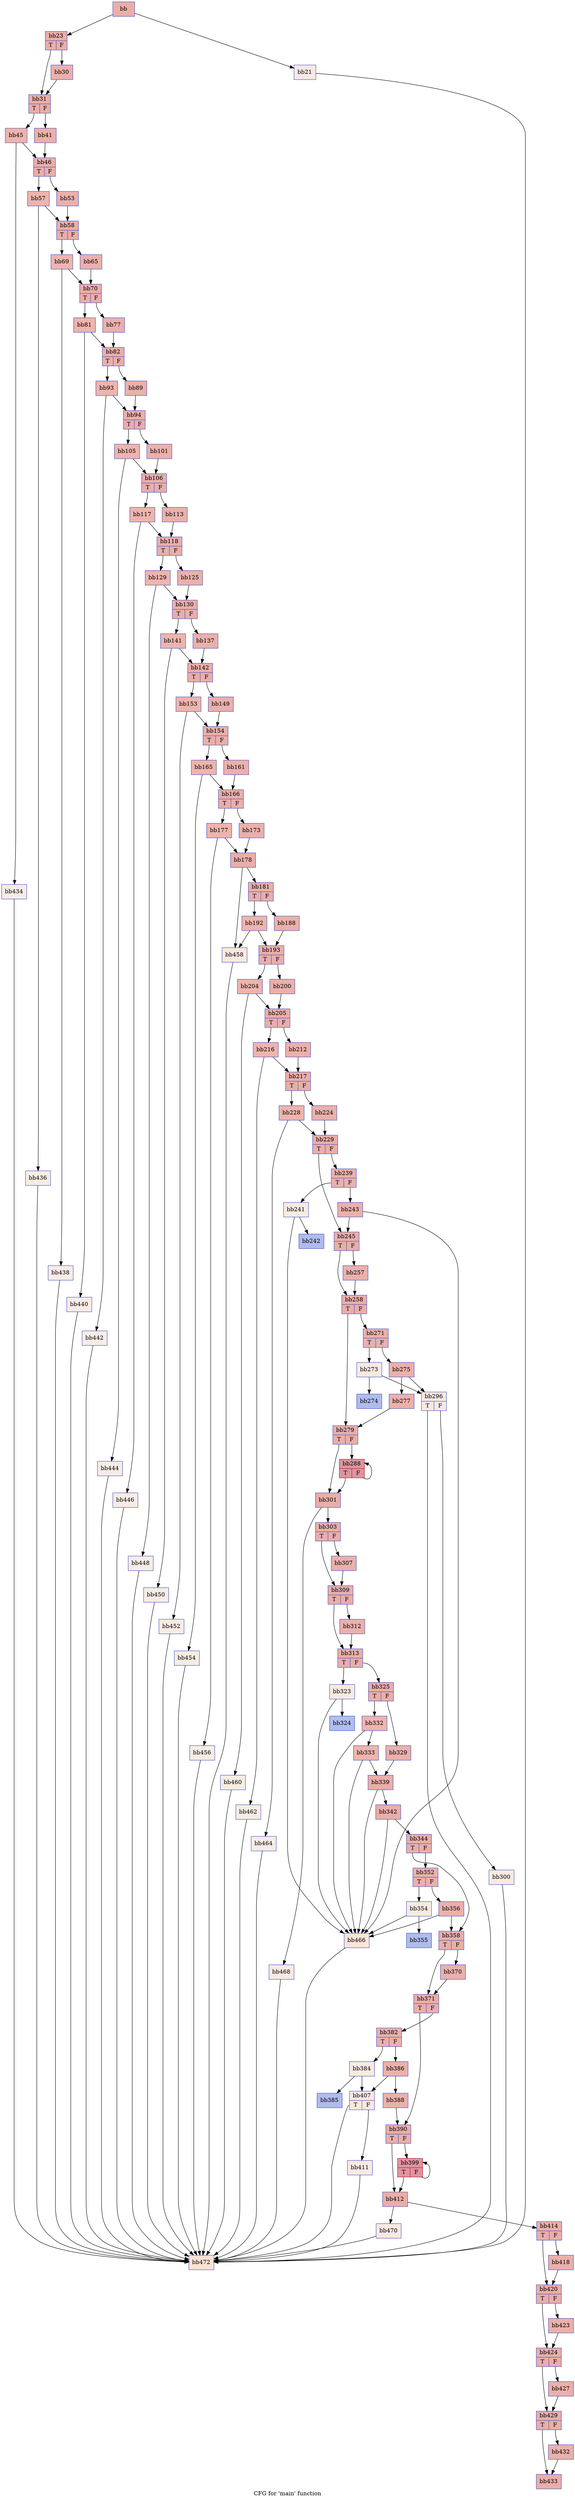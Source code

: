 digraph "CFG for 'main' function" {
	label="CFG for 'main' function";

	Node0x5d78be0 [shape=record,color="#3d50c3ff", style=filled, fillcolor="#d0473d70",label="{bb}"];
	Node0x5d78be0 -> Node0x5d7af60;
	Node0x5d78be0 -> Node0x5d7b030;
	Node0x5d7b030 [shape=record,color="#3d50c3ff", style=filled, fillcolor="#efcebd70",label="{bb21}"];
	Node0x5d7b030 -> Node0x5d7b690;
	Node0x5d7af60 [shape=record,color="#3d50c3ff", style=filled, fillcolor="#d0473d70",label="{bb23|{<s0>T|<s1>F}}"];
	Node0x5d7af60:s0 -> Node0x5d7cc30;
	Node0x5d7af60:s1 -> Node0x5d7cd00;
	Node0x5d7cd00 [shape=record,color="#3d50c3ff", style=filled, fillcolor="#d24b4070",label="{bb30}"];
	Node0x5d7cd00 -> Node0x5d7cc30;
	Node0x5d7cc30 [shape=record,color="#3d50c3ff", style=filled, fillcolor="#d0473d70",label="{bb31|{<s0>T|<s1>F}}"];
	Node0x5d7cc30:s0 -> Node0x5d7e120;
	Node0x5d7cc30:s1 -> Node0x5d7e190;
	Node0x5d7e190 [shape=record,color="#3d50c3ff", style=filled, fillcolor="#d24b4070",label="{bb41}"];
	Node0x5d7e190 -> Node0x5d7ee70;
	Node0x5d7e120 [shape=record,color="#3d50c3ff", style=filled, fillcolor="#d8564670",label="{bb45}"];
	Node0x5d7e120 -> Node0x5d7ee70;
	Node0x5d7e120 -> Node0x5d7f690;
	Node0x5d7ee70 [shape=record,color="#3d50c3ff", style=filled, fillcolor="#d0473d70",label="{bb46|{<s0>T|<s1>F}}"];
	Node0x5d7ee70:s0 -> Node0x5d81b60;
	Node0x5d7ee70:s1 -> Node0x5d81c30;
	Node0x5d81c30 [shape=record,color="#3d50c3ff", style=filled, fillcolor="#d24b4070",label="{bb53}"];
	Node0x5d81c30 -> Node0x5d79fd0;
	Node0x5d81b60 [shape=record,color="#3d50c3ff", style=filled, fillcolor="#d8564670",label="{bb57}"];
	Node0x5d81b60 -> Node0x5d79fd0;
	Node0x5d81b60 -> Node0x5d7a120;
	Node0x5d79fd0 [shape=record,color="#3d50c3ff", style=filled, fillcolor="#d0473d70",label="{bb58|{<s0>T|<s1>F}}"];
	Node0x5d79fd0:s0 -> Node0x5d83b90;
	Node0x5d79fd0:s1 -> Node0x5d83c00;
	Node0x5d83c00 [shape=record,color="#3d50c3ff", style=filled, fillcolor="#d24b4070",label="{bb65}"];
	Node0x5d83c00 -> Node0x5d841b0;
	Node0x5d83b90 [shape=record,color="#3d50c3ff", style=filled, fillcolor="#d8564670",label="{bb69}"];
	Node0x5d83b90 -> Node0x5d841b0;
	Node0x5d83b90 -> Node0x5d84300;
	Node0x5d841b0 [shape=record,color="#3d50c3ff", style=filled, fillcolor="#d0473d70",label="{bb70|{<s0>T|<s1>F}}"];
	Node0x5d841b0:s0 -> Node0x5d84cf0;
	Node0x5d841b0:s1 -> Node0x5d84d60;
	Node0x5d84d60 [shape=record,color="#3d50c3ff", style=filled, fillcolor="#d24b4070",label="{bb77}"];
	Node0x5d84d60 -> Node0x5d85370;
	Node0x5d84cf0 [shape=record,color="#3d50c3ff", style=filled, fillcolor="#d8564670",label="{bb81}"];
	Node0x5d84cf0 -> Node0x5d85370;
	Node0x5d84cf0 -> Node0x5d854c0;
	Node0x5d85370 [shape=record,color="#3d50c3ff", style=filled, fillcolor="#d0473d70",label="{bb82|{<s0>T|<s1>F}}"];
	Node0x5d85370:s0 -> Node0x5d85eb0;
	Node0x5d85370:s1 -> Node0x5d85f20;
	Node0x5d85f20 [shape=record,color="#3d50c3ff", style=filled, fillcolor="#d24b4070",label="{bb89}"];
	Node0x5d85f20 -> Node0x5d7f480;
	Node0x5d85eb0 [shape=record,color="#3d50c3ff", style=filled, fillcolor="#d8564670",label="{bb93}"];
	Node0x5d85eb0 -> Node0x5d7f480;
	Node0x5d85eb0 -> Node0x5d86c90;
	Node0x5d7f480 [shape=record,color="#3d50c3ff", style=filled, fillcolor="#d0473d70",label="{bb94|{<s0>T|<s1>F}}"];
	Node0x5d7f480:s0 -> Node0x5d76fc0;
	Node0x5d7f480:s1 -> Node0x5d77030;
	Node0x5d77030 [shape=record,color="#3d50c3ff", style=filled, fillcolor="#d24b4070",label="{bb101}"];
	Node0x5d77030 -> Node0x5d77610;
	Node0x5d76fc0 [shape=record,color="#3d50c3ff", style=filled, fillcolor="#d8564670",label="{bb105}"];
	Node0x5d76fc0 -> Node0x5d77610;
	Node0x5d76fc0 -> Node0x5d77760;
	Node0x5d77610 [shape=record,color="#3d50c3ff", style=filled, fillcolor="#d0473d70",label="{bb106|{<s0>T|<s1>F}}"];
	Node0x5d77610:s0 -> Node0x5d89220;
	Node0x5d77610:s1 -> Node0x5d89290;
	Node0x5d89290 [shape=record,color="#3d50c3ff", style=filled, fillcolor="#d24b4070",label="{bb113}"];
	Node0x5d89290 -> Node0x5d898a0;
	Node0x5d89220 [shape=record,color="#3d50c3ff", style=filled, fillcolor="#d8564670",label="{bb117}"];
	Node0x5d89220 -> Node0x5d898a0;
	Node0x5d89220 -> Node0x5d899f0;
	Node0x5d898a0 [shape=record,color="#3d50c3ff", style=filled, fillcolor="#d0473d70",label="{bb118|{<s0>T|<s1>F}}"];
	Node0x5d898a0:s0 -> Node0x5d8a3e0;
	Node0x5d898a0:s1 -> Node0x5d8a450;
	Node0x5d8a450 [shape=record,color="#3d50c3ff", style=filled, fillcolor="#d24b4070",label="{bb125}"];
	Node0x5d8a450 -> Node0x5d8aa00;
	Node0x5d8a3e0 [shape=record,color="#3d50c3ff", style=filled, fillcolor="#d8564670",label="{bb129}"];
	Node0x5d8a3e0 -> Node0x5d8aa00;
	Node0x5d8a3e0 -> Node0x5d8ab50;
	Node0x5d8aa00 [shape=record,color="#3d50c3ff", style=filled, fillcolor="#d0473d70",label="{bb130|{<s0>T|<s1>F}}"];
	Node0x5d8aa00:s0 -> Node0x5d8b540;
	Node0x5d8aa00:s1 -> Node0x5d8b5b0;
	Node0x5d8b5b0 [shape=record,color="#3d50c3ff", style=filled, fillcolor="#d24b4070",label="{bb137}"];
	Node0x5d8b5b0 -> Node0x5d8bbc0;
	Node0x5d8b540 [shape=record,color="#3d50c3ff", style=filled, fillcolor="#d8564670",label="{bb141}"];
	Node0x5d8b540 -> Node0x5d8bbc0;
	Node0x5d8b540 -> Node0x5d8bd10;
	Node0x5d8bbc0 [shape=record,color="#3d50c3ff", style=filled, fillcolor="#d0473d70",label="{bb142|{<s0>T|<s1>F}}"];
	Node0x5d8bbc0:s0 -> Node0x5d82620;
	Node0x5d8bbc0:s1 -> Node0x5d82690;
	Node0x5d82690 [shape=record,color="#3d50c3ff", style=filled, fillcolor="#d24b4070",label="{bb149}"];
	Node0x5d82690 -> Node0x5d8dd90;
	Node0x5d82620 [shape=record,color="#3d50c3ff", style=filled, fillcolor="#d8564670",label="{bb153}"];
	Node0x5d82620 -> Node0x5d8dd90;
	Node0x5d82620 -> Node0x5d8dec0;
	Node0x5d8dd90 [shape=record,color="#3d50c3ff", style=filled, fillcolor="#d0473d70",label="{bb154|{<s0>T|<s1>F}}"];
	Node0x5d8dd90:s0 -> Node0x5d8e890;
	Node0x5d8dd90:s1 -> Node0x5d8e900;
	Node0x5d8e900 [shape=record,color="#3d50c3ff", style=filled, fillcolor="#d24b4070",label="{bb161}"];
	Node0x5d8e900 -> Node0x5d8ef10;
	Node0x5d8e890 [shape=record,color="#3d50c3ff", style=filled, fillcolor="#d8564670",label="{bb165}"];
	Node0x5d8e890 -> Node0x5d8ef10;
	Node0x5d8e890 -> Node0x5d8f060;
	Node0x5d8ef10 [shape=record,color="#3d50c3ff", style=filled, fillcolor="#d0473d70",label="{bb166|{<s0>T|<s1>F}}"];
	Node0x5d8ef10:s0 -> Node0x5d7e800;
	Node0x5d8ef10:s1 -> Node0x5d7e870;
	Node0x5d7e870 [shape=record,color="#3d50c3ff", style=filled, fillcolor="#d24b4070",label="{bb173}"];
	Node0x5d7e870 -> Node0x5d87730;
	Node0x5d7e800 [shape=record,color="#3d50c3ff", style=filled, fillcolor="#d8564670",label="{bb177}"];
	Node0x5d7e800 -> Node0x5d87730;
	Node0x5d7e800 -> Node0x5d87880;
	Node0x5d87730 [shape=record,color="#3d50c3ff", style=filled, fillcolor="#d0473d70",label="{bb178}"];
	Node0x5d87730 -> Node0x5d86850;
	Node0x5d87730 -> Node0x5d868a0;
	Node0x5d86850 [shape=record,color="#3d50c3ff", style=filled, fillcolor="#d0473d70",label="{bb181|{<s0>T|<s1>F}}"];
	Node0x5d86850:s0 -> Node0x5d87ea0;
	Node0x5d86850:s1 -> Node0x5d87f10;
	Node0x5d87f10 [shape=record,color="#3d50c3ff", style=filled, fillcolor="#d24b4070",label="{bb188}"];
	Node0x5d87f10 -> Node0x5d88450;
	Node0x5d87ea0 [shape=record,color="#3d50c3ff", style=filled, fillcolor="#d8564670",label="{bb192}"];
	Node0x5d87ea0 -> Node0x5d88450;
	Node0x5d87ea0 -> Node0x5d868a0;
	Node0x5d88450 [shape=record,color="#3d50c3ff", style=filled, fillcolor="#d0473d70",label="{bb193|{<s0>T|<s1>F}}"];
	Node0x5d88450:s0 -> Node0x5d94520;
	Node0x5d88450:s1 -> Node0x5d94590;
	Node0x5d94590 [shape=record,color="#3d50c3ff", style=filled, fillcolor="#d24b4070",label="{bb200}"];
	Node0x5d94590 -> Node0x5d94b10;
	Node0x5d94520 [shape=record,color="#3d50c3ff", style=filled, fillcolor="#d8564670",label="{bb204}"];
	Node0x5d94520 -> Node0x5d94b10;
	Node0x5d94520 -> Node0x5d94c60;
	Node0x5d94b10 [shape=record,color="#3d50c3ff", style=filled, fillcolor="#d0473d70",label="{bb205|{<s0>T|<s1>F}}"];
	Node0x5d94b10:s0 -> Node0x5d95650;
	Node0x5d94b10:s1 -> Node0x5d956c0;
	Node0x5d956c0 [shape=record,color="#3d50c3ff", style=filled, fillcolor="#d24b4070",label="{bb212}"];
	Node0x5d956c0 -> Node0x5d95ca0;
	Node0x5d95650 [shape=record,color="#3d50c3ff", style=filled, fillcolor="#d8564670",label="{bb216}"];
	Node0x5d95650 -> Node0x5d95ca0;
	Node0x5d95650 -> Node0x5d95df0;
	Node0x5d95ca0 [shape=record,color="#3d50c3ff", style=filled, fillcolor="#d0473d70",label="{bb217|{<s0>T|<s1>F}}"];
	Node0x5d95ca0:s0 -> Node0x5d967e0;
	Node0x5d95ca0:s1 -> Node0x5d96850;
	Node0x5d96850 [shape=record,color="#3d50c3ff", style=filled, fillcolor="#d24b4070",label="{bb224}"];
	Node0x5d96850 -> Node0x5d922a0;
	Node0x5d967e0 [shape=record,color="#3d50c3ff", style=filled, fillcolor="#d8564670",label="{bb228}"];
	Node0x5d967e0 -> Node0x5d922a0;
	Node0x5d967e0 -> Node0x5d923f0;
	Node0x5d922a0 [shape=record,color="#3d50c3ff", style=filled, fillcolor="#d0473d70",label="{bb229|{<s0>T|<s1>F}}"];
	Node0x5d922a0:s0 -> Node0x5d986b0;
	Node0x5d922a0:s1 -> Node0x5d98760;
	Node0x5d98760 [shape=record,color="#3d50c3ff", style=filled, fillcolor="#d24b4070",label="{bb239|{<s0>T|<s1>F}}"];
	Node0x5d98760:s0 -> Node0x5d98990;
	Node0x5d98760:s1 -> Node0x5d98a00;
	Node0x5d98990 [shape=record,color="#3d50c3ff", style=filled, fillcolor="#eed0c070",label="{bb241}"];
	Node0x5d98990 -> Node0x5d98ba0;
	Node0x5d98990 -> Node0x5d98c10;
	Node0x5d98ba0 [shape=record,color="#3d50c3ff", style=filled, fillcolor="#4c66d670",label="{bb242}"];
	Node0x5d98a00 [shape=record,color="#3d50c3ff", style=filled, fillcolor="#d24b4070",label="{bb243}"];
	Node0x5d98a00 -> Node0x5d986b0;
	Node0x5d98a00 -> Node0x5d98c10;
	Node0x5d986b0 [shape=record,color="#3d50c3ff", style=filled, fillcolor="#d0473d70",label="{bb245|{<s0>T|<s1>F}}"];
	Node0x5d986b0:s0 -> Node0x5d9a790;
	Node0x5d986b0:s1 -> Node0x5d9a800;
	Node0x5d9a800 [shape=record,color="#3d50c3ff", style=filled, fillcolor="#d24b4070",label="{bb257}"];
	Node0x5d9a800 -> Node0x5d9a790;
	Node0x5d9a790 [shape=record,color="#3d50c3ff", style=filled, fillcolor="#d0473d70",label="{bb258|{<s0>T|<s1>F}}"];
	Node0x5d9a790:s0 -> Node0x5d9c920;
	Node0x5d9a790:s1 -> Node0x5d9c970;
	Node0x5d9c970 [shape=record,color="#3d50c3ff", style=filled, fillcolor="#d24b4070",label="{bb271|{<s0>T|<s1>F}}"];
	Node0x5d9c970:s0 -> Node0x5d9cba0;
	Node0x5d9c970:s1 -> Node0x5d9cc10;
	Node0x5d9cba0 [shape=record,color="#3d50c3ff", style=filled, fillcolor="#eed0c070",label="{bb273}"];
	Node0x5d9cba0 -> Node0x5d9cdb0;
	Node0x5d9cba0 -> Node0x5d9ce20;
	Node0x5d9cdb0 [shape=record,color="#3d50c3ff", style=filled, fillcolor="#4c66d670",label="{bb274}"];
	Node0x5d9cc10 [shape=record,color="#3d50c3ff", style=filled, fillcolor="#d24b4070",label="{bb275}"];
	Node0x5d9cc10 -> Node0x5d9d0a0;
	Node0x5d9cc10 -> Node0x5d9ce20;
	Node0x5d9d0a0 [shape=record,color="#3d50c3ff", style=filled, fillcolor="#d24b4070",label="{bb277}"];
	Node0x5d9d0a0 -> Node0x5d9c920;
	Node0x5d9c920 [shape=record,color="#3d50c3ff", style=filled, fillcolor="#d0473d70",label="{bb279|{<s0>T|<s1>F}}"];
	Node0x5d9c920:s0 -> Node0x5d9e980;
	Node0x5d9c920:s1 -> Node0x5d9e9f0;
	Node0x5d9e9f0 [shape=record,color="#b70d28ff", style=filled, fillcolor="#b70d2870",label="{bb288|{<s0>T|<s1>F}}"];
	Node0x5d9e9f0:s0 -> Node0x5d9e980;
	Node0x5d9e9f0:s1 -> Node0x5d9e9f0;
	Node0x5d9ce20 [shape=record,color="#3d50c3ff", style=filled, fillcolor="#f1ccb870",label="{bb296|{<s0>T|<s1>F}}"];
	Node0x5d9ce20:s0 -> Node0x5d7b690;
	Node0x5d9ce20:s1 -> Node0x5d9f670;
	Node0x5d9f670 [shape=record,color="#3d50c3ff", style=filled, fillcolor="#efcebd70",label="{bb300}"];
	Node0x5d9f670 -> Node0x5d7b690;
	Node0x5d9e980 [shape=record,color="#3d50c3ff", style=filled, fillcolor="#d0473d70",label="{bb301}"];
	Node0x5d9e980 -> Node0x5d9fa10;
	Node0x5d9e980 -> Node0x5d9fa80;
	Node0x5d9fa10 [shape=record,color="#3d50c3ff", style=filled, fillcolor="#d0473d70",label="{bb303|{<s0>T|<s1>F}}"];
	Node0x5d9fa10:s0 -> Node0x5d9fe70;
	Node0x5d9fa10:s1 -> Node0x5d9fee0;
	Node0x5d9fee0 [shape=record,color="#3d50c3ff", style=filled, fillcolor="#d24b4070",label="{bb307}"];
	Node0x5d9fee0 -> Node0x5d9fe70;
	Node0x5d9fe70 [shape=record,color="#3d50c3ff", style=filled, fillcolor="#d0473d70",label="{bb309|{<s0>T|<s1>F}}"];
	Node0x5d9fe70:s0 -> Node0x5da0400;
	Node0x5d9fe70:s1 -> Node0x5da0470;
	Node0x5da0470 [shape=record,color="#3d50c3ff", style=filled, fillcolor="#d24b4070",label="{bb312}"];
	Node0x5da0470 -> Node0x5da0400;
	Node0x5da0400 [shape=record,color="#3d50c3ff", style=filled, fillcolor="#d0473d70",label="{bb313|{<s0>T|<s1>F}}"];
	Node0x5da0400:s0 -> Node0x5da0fb0;
	Node0x5da0400:s1 -> Node0x5da1020;
	Node0x5da0fb0 [shape=record,color="#3d50c3ff", style=filled, fillcolor="#efcebd70",label="{bb323}"];
	Node0x5da0fb0 -> Node0x5da1190;
	Node0x5da0fb0 -> Node0x5d98c10;
	Node0x5da1190 [shape=record,color="#3d50c3ff", style=filled, fillcolor="#4f69d970",label="{bb324}"];
	Node0x5da1020 [shape=record,color="#3d50c3ff", style=filled, fillcolor="#d0473d70",label="{bb325|{<s0>T|<s1>F}}"];
	Node0x5da1020:s0 -> Node0x5d8c360;
	Node0x5da1020:s1 -> Node0x5d8c3d0;
	Node0x5d8c3d0 [shape=record,color="#3d50c3ff", style=filled, fillcolor="#d24b4070",label="{bb329}"];
	Node0x5d8c3d0 -> Node0x5d8c6f0;
	Node0x5d8c360 [shape=record,color="#3d50c3ff", style=filled, fillcolor="#d8564670",label="{bb332}"];
	Node0x5d8c360 -> Node0x5d8c850;
	Node0x5d8c360 -> Node0x5d98c10;
	Node0x5d8c850 [shape=record,color="#3d50c3ff", style=filled, fillcolor="#d8564670",label="{bb333}"];
	Node0x5d8c850 -> Node0x5d8c6f0;
	Node0x5d8c850 -> Node0x5d98c10;
	Node0x5d8c6f0 [shape=record,color="#3d50c3ff", style=filled, fillcolor="#d0473d70",label="{bb339}"];
	Node0x5d8c6f0 -> Node0x5d8d500;
	Node0x5d8c6f0 -> Node0x5d98c10;
	Node0x5d8d500 [shape=record,color="#3d50c3ff", style=filled, fillcolor="#d0473d70",label="{bb342}"];
	Node0x5d8d500 -> Node0x5d8d820;
	Node0x5d8d500 -> Node0x5d98c10;
	Node0x5d8d820 [shape=record,color="#3d50c3ff", style=filled, fillcolor="#d0473d70",label="{bb344|{<s0>T|<s1>F}}"];
	Node0x5d8d820:s0 -> Node0x5da54b0;
	Node0x5d8d820:s1 -> Node0x5da5500;
	Node0x5da5500 [shape=record,color="#3d50c3ff", style=filled, fillcolor="#d24b4070",label="{bb352|{<s0>T|<s1>F}}"];
	Node0x5da5500:s0 -> Node0x5da5730;
	Node0x5da5500:s1 -> Node0x5da57a0;
	Node0x5da5730 [shape=record,color="#3d50c3ff", style=filled, fillcolor="#eed0c070",label="{bb354}"];
	Node0x5da5730 -> Node0x5da5940;
	Node0x5da5730 -> Node0x5d98c10;
	Node0x5da5940 [shape=record,color="#3d50c3ff", style=filled, fillcolor="#4c66d670",label="{bb355}"];
	Node0x5da57a0 [shape=record,color="#3d50c3ff", style=filled, fillcolor="#d24b4070",label="{bb356}"];
	Node0x5da57a0 -> Node0x5da54b0;
	Node0x5da57a0 -> Node0x5d98c10;
	Node0x5da54b0 [shape=record,color="#3d50c3ff", style=filled, fillcolor="#d0473d70",label="{bb358|{<s0>T|<s1>F}}"];
	Node0x5da54b0:s0 -> Node0x5d92a90;
	Node0x5da54b0:s1 -> Node0x5d92b00;
	Node0x5d92b00 [shape=record,color="#3d50c3ff", style=filled, fillcolor="#d24b4070",label="{bb370}"];
	Node0x5d92b00 -> Node0x5d92a90;
	Node0x5d92a90 [shape=record,color="#3d50c3ff", style=filled, fillcolor="#d0473d70",label="{bb371|{<s0>T|<s1>F}}"];
	Node0x5d92a90:s0 -> Node0x5d936a0;
	Node0x5d92a90:s1 -> Node0x5d936f0;
	Node0x5d936f0 [shape=record,color="#3d50c3ff", style=filled, fillcolor="#d24b4070",label="{bb382|{<s0>T|<s1>F}}"];
	Node0x5d936f0:s0 -> Node0x5d938c0;
	Node0x5d936f0:s1 -> Node0x5d93930;
	Node0x5d938c0 [shape=record,color="#3d50c3ff", style=filled, fillcolor="#eed0c070",label="{bb384}"];
	Node0x5d938c0 -> Node0x5d93ad0;
	Node0x5d938c0 -> Node0x5d93b40;
	Node0x5d93ad0 [shape=record,color="#3d50c3ff", style=filled, fillcolor="#4c66d670",label="{bb385}"];
	Node0x5d93930 [shape=record,color="#3d50c3ff", style=filled, fillcolor="#d24b4070",label="{bb386}"];
	Node0x5d93930 -> Node0x5d93d90;
	Node0x5d93930 -> Node0x5d93b40;
	Node0x5d93d90 [shape=record,color="#3d50c3ff", style=filled, fillcolor="#d24b4070",label="{bb388}"];
	Node0x5d93d90 -> Node0x5d936a0;
	Node0x5d936a0 [shape=record,color="#3d50c3ff", style=filled, fillcolor="#d0473d70",label="{bb390|{<s0>T|<s1>F}}"];
	Node0x5d936a0:s0 -> Node0x5da9da0;
	Node0x5d936a0:s1 -> Node0x5da9e10;
	Node0x5da9e10 [shape=record,color="#b70d28ff", style=filled, fillcolor="#b70d2870",label="{bb399|{<s0>T|<s1>F}}"];
	Node0x5da9e10:s0 -> Node0x5da9da0;
	Node0x5da9e10:s1 -> Node0x5da9e10;
	Node0x5d93b40 [shape=record,color="#3d50c3ff", style=filled, fillcolor="#f1ccb870",label="{bb407|{<s0>T|<s1>F}}"];
	Node0x5d93b40:s0 -> Node0x5d7b690;
	Node0x5d93b40:s1 -> Node0x5daaf80;
	Node0x5daaf80 [shape=record,color="#3d50c3ff", style=filled, fillcolor="#efcebd70",label="{bb411}"];
	Node0x5daaf80 -> Node0x5d7b690;
	Node0x5da9da0 [shape=record,color="#3d50c3ff", style=filled, fillcolor="#d0473d70",label="{bb412}"];
	Node0x5da9da0 -> Node0x5dab320;
	Node0x5da9da0 -> Node0x5dab390;
	Node0x5dab320 [shape=record,color="#3d50c3ff", style=filled, fillcolor="#d0473d70",label="{bb414|{<s0>T|<s1>F}}"];
	Node0x5dab320:s0 -> Node0x5dab860;
	Node0x5dab320:s1 -> Node0x5dab8d0;
	Node0x5dab8d0 [shape=record,color="#3d50c3ff", style=filled, fillcolor="#d24b4070",label="{bb418}"];
	Node0x5dab8d0 -> Node0x5dab860;
	Node0x5dab860 [shape=record,color="#3d50c3ff", style=filled, fillcolor="#d0473d70",label="{bb420|{<s0>T|<s1>F}}"];
	Node0x5dab860:s0 -> Node0x5dabdf0;
	Node0x5dab860:s1 -> Node0x5dabe60;
	Node0x5dabe60 [shape=record,color="#3d50c3ff", style=filled, fillcolor="#d24b4070",label="{bb423}"];
	Node0x5dabe60 -> Node0x5dabdf0;
	Node0x5dabdf0 [shape=record,color="#3d50c3ff", style=filled, fillcolor="#d0473d70",label="{bb424|{<s0>T|<s1>F}}"];
	Node0x5dabdf0:s0 -> Node0x5dac240;
	Node0x5dabdf0:s1 -> Node0x5dac2b0;
	Node0x5dac2b0 [shape=record,color="#3d50c3ff", style=filled, fillcolor="#d24b4070",label="{bb427}"];
	Node0x5dac2b0 -> Node0x5dac240;
	Node0x5dac240 [shape=record,color="#3d50c3ff", style=filled, fillcolor="#d0473d70",label="{bb429|{<s0>T|<s1>F}}"];
	Node0x5dac240:s0 -> Node0x5dac770;
	Node0x5dac240:s1 -> Node0x5dac7e0;
	Node0x5dac7e0 [shape=record,color="#3d50c3ff", style=filled, fillcolor="#d24b4070",label="{bb432}"];
	Node0x5dac7e0 -> Node0x5dac770;
	Node0x5dac770 [shape=record,color="#3d50c3ff", style=filled, fillcolor="#d0473d70",label="{bb433}"];
	Node0x5d7f690 [shape=record,color="#3d50c3ff", style=filled, fillcolor="#ecd3c570",label="{bb434}"];
	Node0x5d7f690 -> Node0x5d7b690;
	Node0x5d7a120 [shape=record,color="#3d50c3ff", style=filled, fillcolor="#ecd3c570",label="{bb436}"];
	Node0x5d7a120 -> Node0x5d7b690;
	Node0x5d84300 [shape=record,color="#3d50c3ff", style=filled, fillcolor="#ecd3c570",label="{bb438}"];
	Node0x5d84300 -> Node0x5d7b690;
	Node0x5d854c0 [shape=record,color="#3d50c3ff", style=filled, fillcolor="#ecd3c570",label="{bb440}"];
	Node0x5d854c0 -> Node0x5d7b690;
	Node0x5d86c90 [shape=record,color="#3d50c3ff", style=filled, fillcolor="#ecd3c570",label="{bb442}"];
	Node0x5d86c90 -> Node0x5d7b690;
	Node0x5d77760 [shape=record,color="#3d50c3ff", style=filled, fillcolor="#ecd3c570",label="{bb444}"];
	Node0x5d77760 -> Node0x5d7b690;
	Node0x5d899f0 [shape=record,color="#3d50c3ff", style=filled, fillcolor="#ecd3c570",label="{bb446}"];
	Node0x5d899f0 -> Node0x5d7b690;
	Node0x5d8ab50 [shape=record,color="#3d50c3ff", style=filled, fillcolor="#ecd3c570",label="{bb448}"];
	Node0x5d8ab50 -> Node0x5d7b690;
	Node0x5d8bd10 [shape=record,color="#3d50c3ff", style=filled, fillcolor="#ecd3c570",label="{bb450}"];
	Node0x5d8bd10 -> Node0x5d7b690;
	Node0x5d8dec0 [shape=record,color="#3d50c3ff", style=filled, fillcolor="#ecd3c570",label="{bb452}"];
	Node0x5d8dec0 -> Node0x5d7b690;
	Node0x5d8f060 [shape=record,color="#3d50c3ff", style=filled, fillcolor="#ecd3c570",label="{bb454}"];
	Node0x5d8f060 -> Node0x5d7b690;
	Node0x5d87880 [shape=record,color="#3d50c3ff", style=filled, fillcolor="#ecd3c570",label="{bb456}"];
	Node0x5d87880 -> Node0x5d7b690;
	Node0x5d868a0 [shape=record,color="#3d50c3ff", style=filled, fillcolor="#f1ccb870",label="{bb458}"];
	Node0x5d868a0 -> Node0x5d7b690;
	Node0x5d94c60 [shape=record,color="#3d50c3ff", style=filled, fillcolor="#ecd3c570",label="{bb460}"];
	Node0x5d94c60 -> Node0x5d7b690;
	Node0x5d95df0 [shape=record,color="#3d50c3ff", style=filled, fillcolor="#ecd3c570",label="{bb462}"];
	Node0x5d95df0 -> Node0x5d7b690;
	Node0x5d923f0 [shape=record,color="#3d50c3ff", style=filled, fillcolor="#ecd3c570",label="{bb464}"];
	Node0x5d923f0 -> Node0x5d7b690;
	Node0x5d98c10 [shape=record,color="#3d50c3ff", style=filled, fillcolor="#f5c1a970",label="{bb466}"];
	Node0x5d98c10 -> Node0x5d7b690;
	Node0x5d9fa80 [shape=record,color="#3d50c3ff", style=filled, fillcolor="#efcebd70",label="{bb468}"];
	Node0x5d9fa80 -> Node0x5d7b690;
	Node0x5dab390 [shape=record,color="#3d50c3ff", style=filled, fillcolor="#efcebd70",label="{bb470}"];
	Node0x5dab390 -> Node0x5d7b690;
	Node0x5d7b690 [shape=record,color="#3d50c3ff", style=filled, fillcolor="#f7bca170",label="{bb472}"];
}
